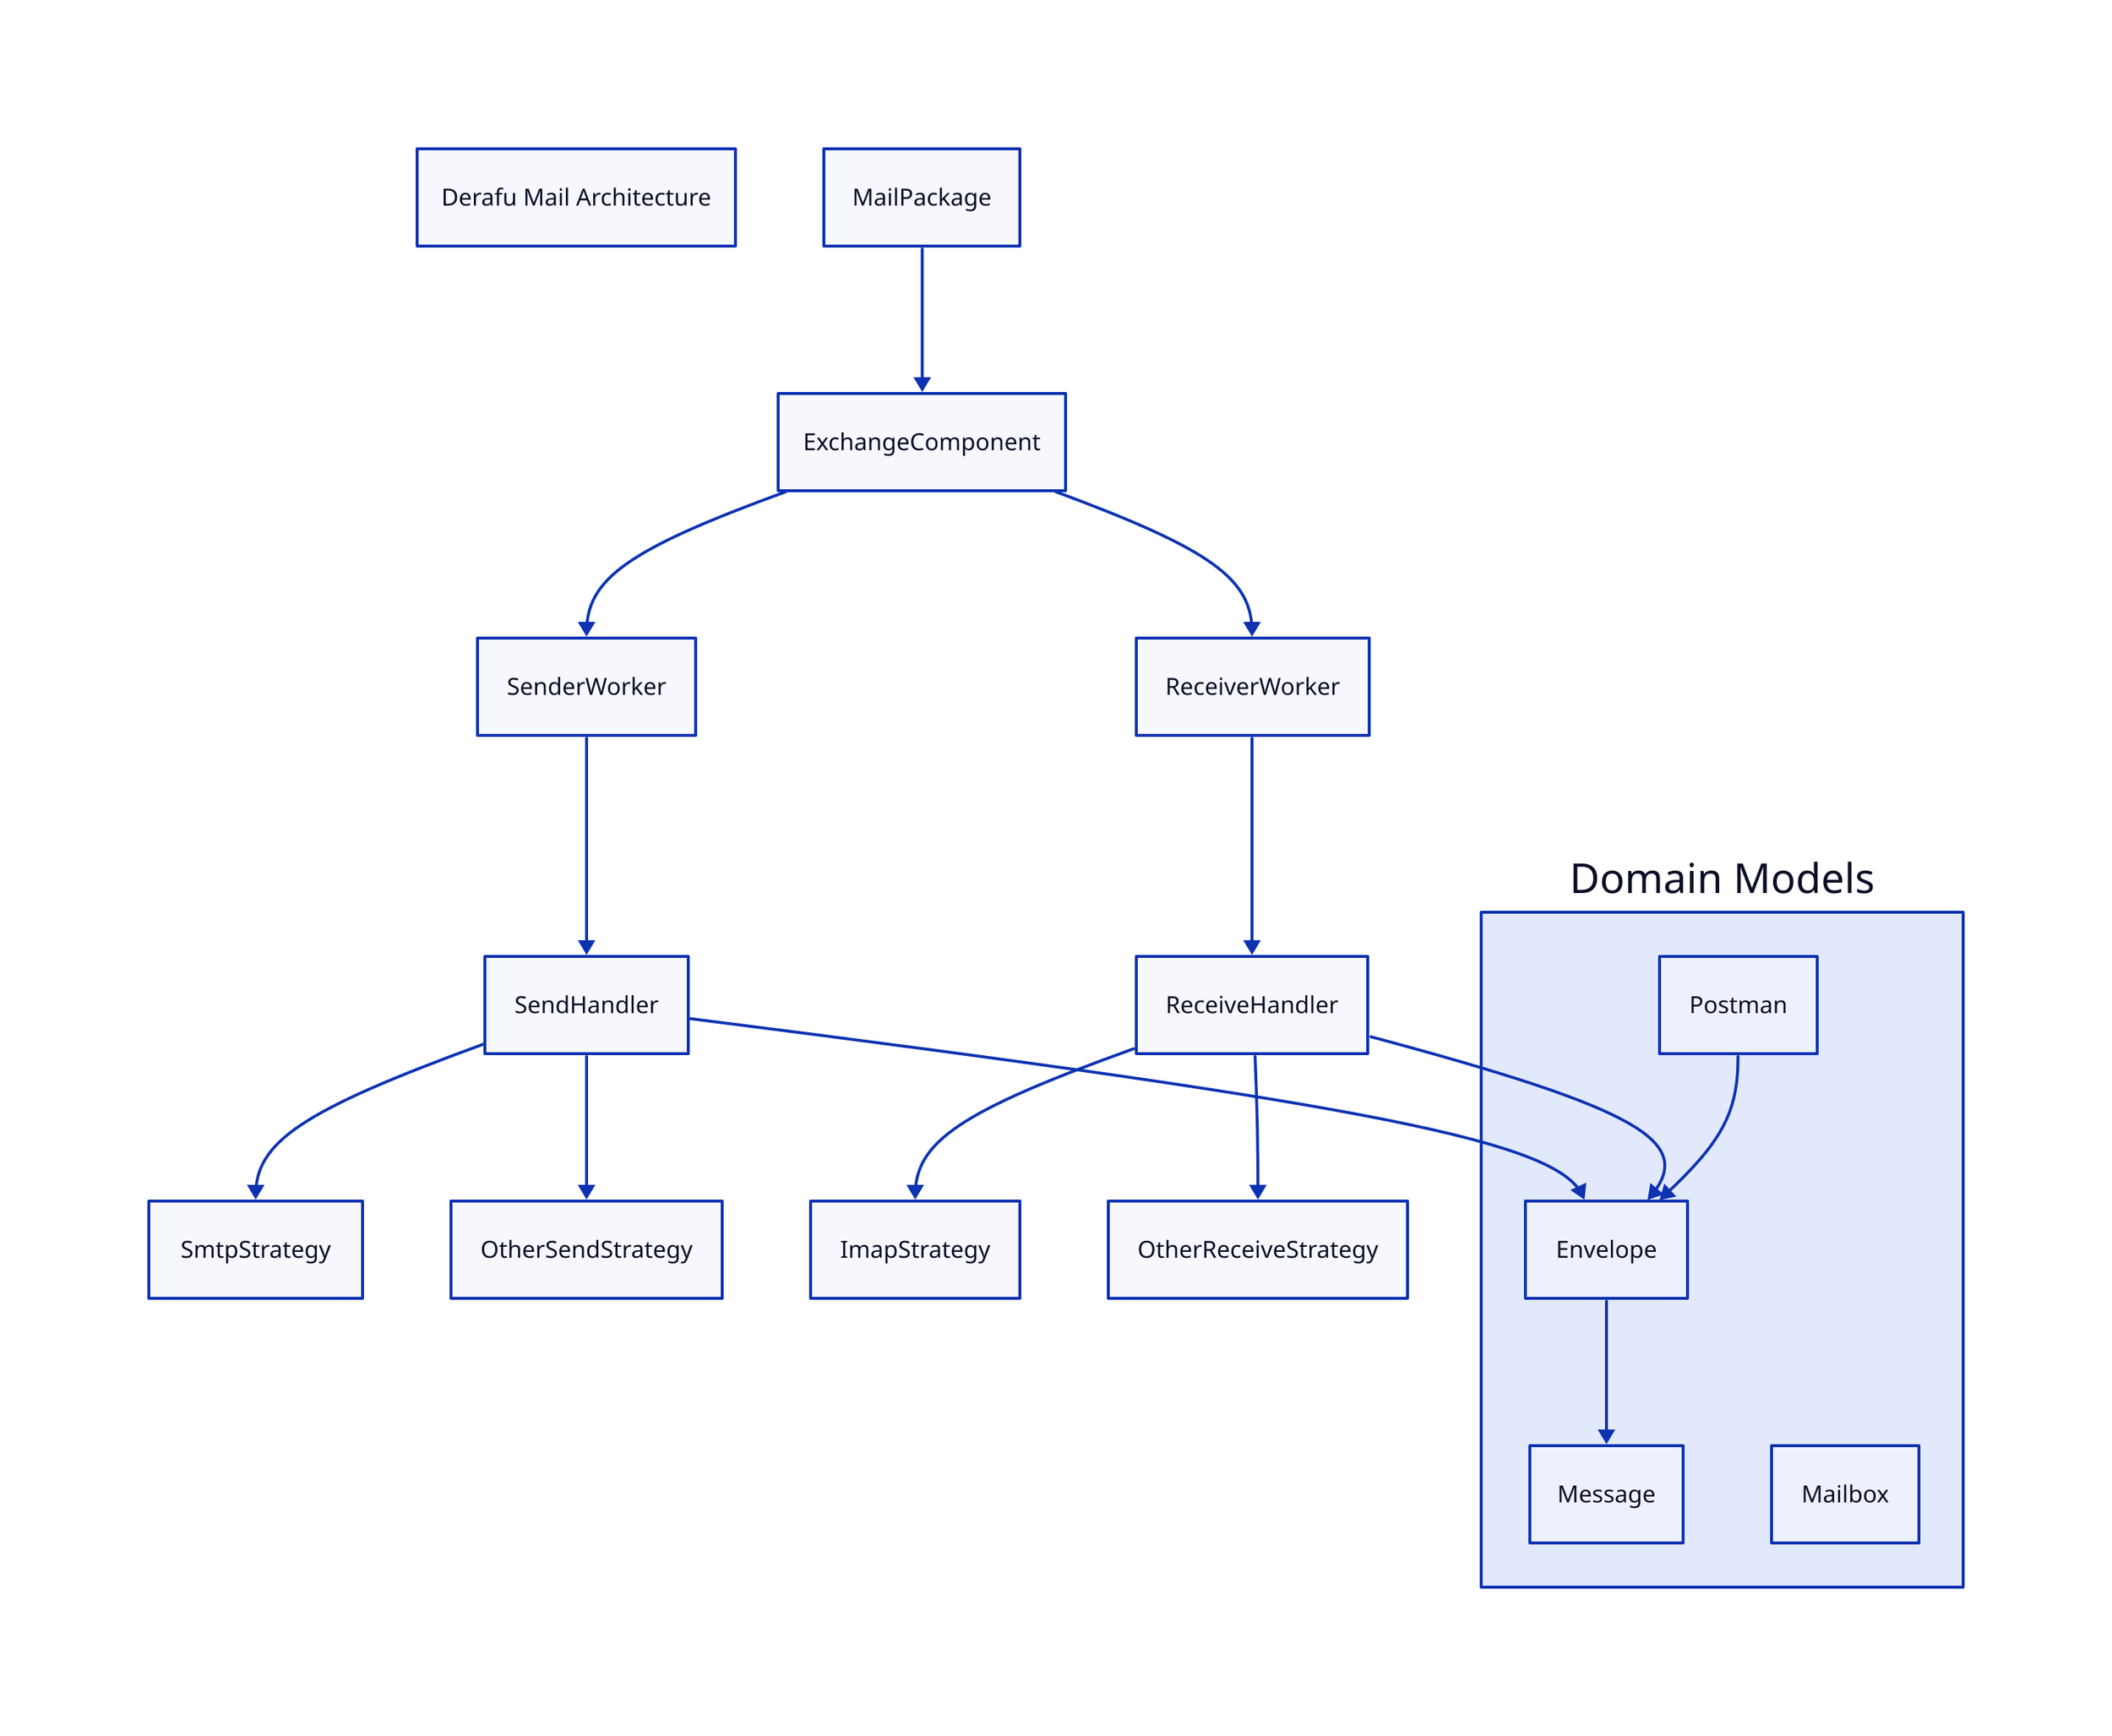 title: "Derafu Mail Architecture"

# Package Layer
mailPackage: "MailPackage" {
  shape: rectangle
}

# Component Layer
exchangeComponent: "ExchangeComponent" {
  shape: rectangle
}

# Worker Layer
senderWorker: "SenderWorker" {
  shape: rectangle
}

receiverWorker: "ReceiverWorker" {
  shape: rectangle
}

# Handler Layer
sendHandler: "SendHandler" {
  shape: rectangle
}

receiveHandler: "ReceiveHandler" {
  shape: rectangle
}

# Strategy Layer
smtpStrategy: "SmtpStrategy" {
  shape: rectangle
}

otherSendStrategy: "OtherSendStrategy" {
  shape: rectangle
}

imapStrategy: "ImapStrategy" {
  shape: rectangle
}

otherReceiveStrategy: "OtherReceiveStrategy" {
  shape: rectangle
}

# Model Layer
model: "Domain Models" {
  envelope: "Envelope" {
    shape: rectangle
  }

  message: "Message" {
    shape: rectangle
  }

  postman: "Postman" {
    shape: rectangle
  }

  mailbox: "Mailbox" {
    shape: rectangle
  }
}

# Relationships
mailPackage -> exchangeComponent
exchangeComponent -> senderWorker
exchangeComponent -> receiverWorker
senderWorker -> sendHandler
receiverWorker -> receiveHandler
sendHandler -> smtpStrategy
sendHandler -> otherSendStrategy
receiveHandler -> imapStrategy
receiveHandler -> otherReceiveStrategy
sendHandler -> model.envelope
receiveHandler -> model.envelope
model.envelope -> model.message
model.postman -> model.envelope
